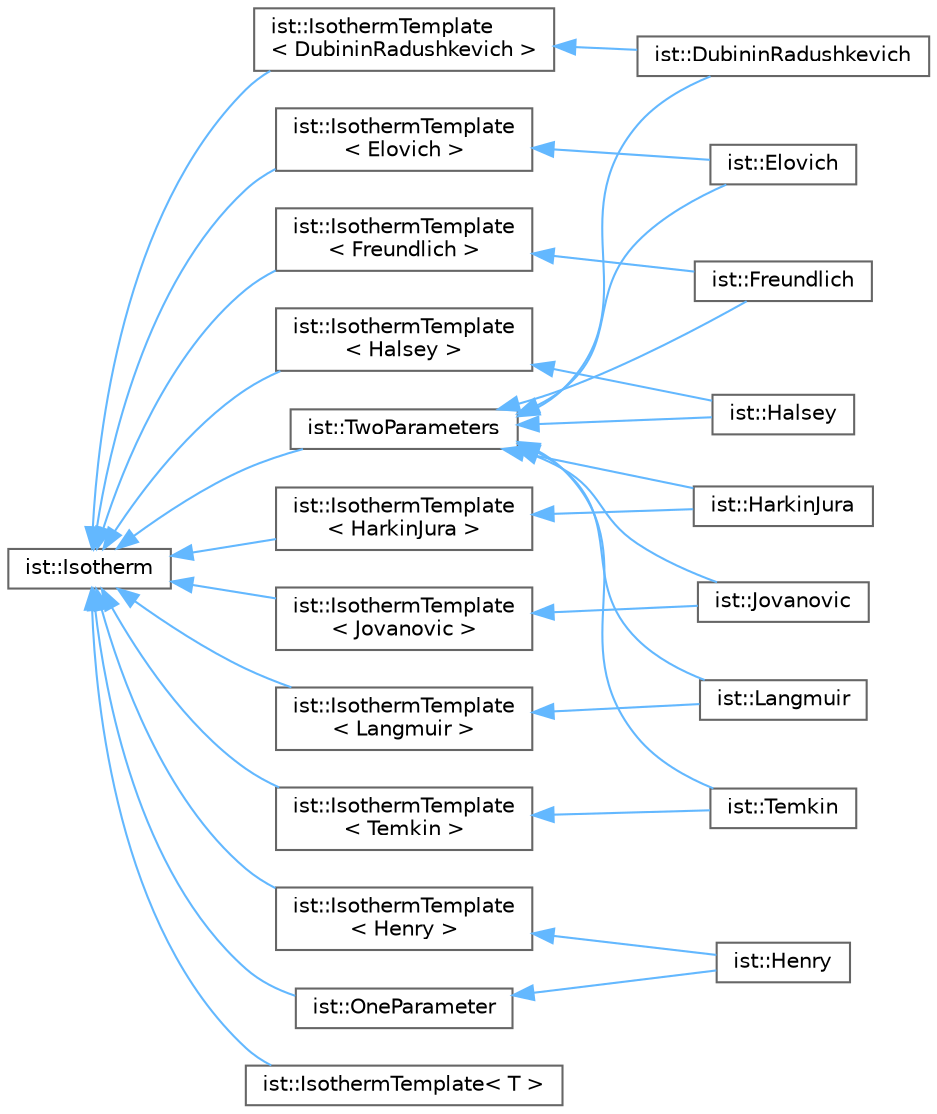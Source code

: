 digraph "Gráfico de Hierarquia de Classes"
{
 // LATEX_PDF_SIZE
  bgcolor="transparent";
  edge [fontname=Helvetica,fontsize=10,labelfontname=Helvetica,labelfontsize=10];
  node [fontname=Helvetica,fontsize=10,shape=box,height=0.2,width=0.4];
  rankdir="LR";
  Node0 [id="Node000000",label="ist::Isotherm",height=0.2,width=0.4,color="grey40", fillcolor="white", style="filled",URL="$classist_1_1_isotherm.html",tooltip=" "];
  Node0 -> Node1 [id="edge1_Node000000_Node000001",dir="back",color="steelblue1",style="solid",tooltip=" "];
  Node1 [id="Node000001",label="ist::IsothermTemplate\l\< DubininRadushkevich \>",height=0.2,width=0.4,color="grey40", fillcolor="white", style="filled",URL="$classist_1_1_isotherm_template.html",tooltip=" "];
  Node1 -> Node2 [id="edge2_Node000001_Node000002",dir="back",color="steelblue1",style="solid",tooltip=" "];
  Node2 [id="Node000002",label="ist::DubininRadushkevich",height=0.2,width=0.4,color="grey40", fillcolor="white", style="filled",URL="$classist_1_1_dubinin_radushkevich.html",tooltip="Classe com as equações da isoterma de Dubinin-Radushkevich."];
  Node0 -> Node5 [id="edge3_Node000000_Node000005",dir="back",color="steelblue1",style="solid",tooltip=" "];
  Node5 [id="Node000005",label="ist::IsothermTemplate\l\< Elovich \>",height=0.2,width=0.4,color="grey40", fillcolor="white", style="filled",URL="$classist_1_1_isotherm_template.html",tooltip=" "];
  Node5 -> Node4 [id="edge4_Node000005_Node000004",dir="back",color="steelblue1",style="solid",tooltip=" "];
  Node4 [id="Node000004",label="ist::Elovich",height=0.2,width=0.4,color="grey40", fillcolor="white", style="filled",URL="$classist_1_1_elovich.html",tooltip="Defines a class for stuff."];
  Node0 -> Node7 [id="edge5_Node000000_Node000007",dir="back",color="steelblue1",style="solid",tooltip=" "];
  Node7 [id="Node000007",label="ist::IsothermTemplate\l\< Freundlich \>",height=0.2,width=0.4,color="grey40", fillcolor="white", style="filled",URL="$classist_1_1_isotherm_template.html",tooltip=" "];
  Node7 -> Node6 [id="edge6_Node000007_Node000006",dir="back",color="steelblue1",style="solid",tooltip=" "];
  Node6 [id="Node000006",label="ist::Freundlich",height=0.2,width=0.4,color="grey40", fillcolor="white", style="filled",URL="$classist_1_1_freundlich.html",tooltip=" "];
  Node0 -> Node9 [id="edge7_Node000000_Node000009",dir="back",color="steelblue1",style="solid",tooltip=" "];
  Node9 [id="Node000009",label="ist::IsothermTemplate\l\< Halsey \>",height=0.2,width=0.4,color="grey40", fillcolor="white", style="filled",URL="$classist_1_1_isotherm_template.html",tooltip=" "];
  Node9 -> Node8 [id="edge8_Node000009_Node000008",dir="back",color="steelblue1",style="solid",tooltip=" "];
  Node8 [id="Node000008",label="ist::Halsey",height=0.2,width=0.4,color="grey40", fillcolor="white", style="filled",URL="$classist_1_1_halsey.html",tooltip=" "];
  Node0 -> Node11 [id="edge9_Node000000_Node000011",dir="back",color="steelblue1",style="solid",tooltip=" "];
  Node11 [id="Node000011",label="ist::IsothermTemplate\l\< HarkinJura \>",height=0.2,width=0.4,color="grey40", fillcolor="white", style="filled",URL="$classist_1_1_isotherm_template.html",tooltip=" "];
  Node11 -> Node10 [id="edge10_Node000011_Node000010",dir="back",color="steelblue1",style="solid",tooltip=" "];
  Node10 [id="Node000010",label="ist::HarkinJura",height=0.2,width=0.4,color="grey40", fillcolor="white", style="filled",URL="$classist_1_1_harkin_jura.html",tooltip=" "];
  Node0 -> Node18 [id="edge11_Node000000_Node000018",dir="back",color="steelblue1",style="solid",tooltip=" "];
  Node18 [id="Node000018",label="ist::IsothermTemplate\l\< Henry \>",height=0.2,width=0.4,color="grey40", fillcolor="white", style="filled",URL="$classist_1_1_isotherm_template.html",tooltip=" "];
  Node18 -> Node19 [id="edge12_Node000018_Node000019",dir="back",color="steelblue1",style="solid",tooltip=" "];
  Node19 [id="Node000019",label="ist::Henry",height=0.2,width=0.4,color="grey40", fillcolor="white", style="filled",URL="$classist_1_1_henry.html",tooltip=" "];
  Node0 -> Node13 [id="edge13_Node000000_Node000013",dir="back",color="steelblue1",style="solid",tooltip=" "];
  Node13 [id="Node000013",label="ist::IsothermTemplate\l\< Jovanovic \>",height=0.2,width=0.4,color="grey40", fillcolor="white", style="filled",URL="$classist_1_1_isotherm_template.html",tooltip=" "];
  Node13 -> Node12 [id="edge14_Node000013_Node000012",dir="back",color="steelblue1",style="solid",tooltip=" "];
  Node12 [id="Node000012",label="ist::Jovanovic",height=0.2,width=0.4,color="grey40", fillcolor="white", style="filled",URL="$classist_1_1_jovanovic.html",tooltip=" "];
  Node0 -> Node15 [id="edge15_Node000000_Node000015",dir="back",color="steelblue1",style="solid",tooltip=" "];
  Node15 [id="Node000015",label="ist::IsothermTemplate\l\< Langmuir \>",height=0.2,width=0.4,color="grey40", fillcolor="white", style="filled",URL="$classist_1_1_isotherm_template.html",tooltip=" "];
  Node15 -> Node14 [id="edge16_Node000015_Node000014",dir="back",color="steelblue1",style="solid",tooltip=" "];
  Node14 [id="Node000014",label="ist::Langmuir",height=0.2,width=0.4,color="grey40", fillcolor="white", style="filled",URL="$classist_1_1_langmuir.html",tooltip=" "];
  Node0 -> Node17 [id="edge17_Node000000_Node000017",dir="back",color="steelblue1",style="solid",tooltip=" "];
  Node17 [id="Node000017",label="ist::IsothermTemplate\l\< Temkin \>",height=0.2,width=0.4,color="grey40", fillcolor="white", style="filled",URL="$classist_1_1_isotherm_template.html",tooltip=" "];
  Node17 -> Node16 [id="edge18_Node000017_Node000016",dir="back",color="steelblue1",style="solid",tooltip=" "];
  Node16 [id="Node000016",label="ist::Temkin",height=0.2,width=0.4,color="grey40", fillcolor="white", style="filled",URL="$classist_1_1_temkin.html",tooltip=" "];
  Node0 -> Node21 [id="edge19_Node000000_Node000021",dir="back",color="steelblue1",style="solid",tooltip=" "];
  Node21 [id="Node000021",label="ist::IsothermTemplate\< T \>",height=0.2,width=0.4,color="grey40", fillcolor="white", style="filled",URL="$classist_1_1_isotherm_template.html",tooltip="Classe que gerencia o nome e detalhes sobre cada constante dos modelos das isotermas."];
  Node0 -> Node20 [id="edge20_Node000000_Node000020",dir="back",color="steelblue1",style="solid",tooltip=" "];
  Node20 [id="Node000020",label="ist::OneParameter",height=0.2,width=0.4,color="grey40", fillcolor="white", style="filled",URL="$classist_1_1_one_parameter.html",tooltip=" "];
  Node20 -> Node19 [id="edge21_Node000020_Node000019",dir="back",color="steelblue1",style="solid",tooltip=" "];
  Node0 -> Node3 [id="edge22_Node000000_Node000003",dir="back",color="steelblue1",style="solid",tooltip=" "];
  Node3 [id="Node000003",label="ist::TwoParameters",height=0.2,width=0.4,color="grey40", fillcolor="white", style="filled",URL="$classist_1_1_two_parameters.html",tooltip=" "];
  Node3 -> Node2 [id="edge23_Node000003_Node000002",dir="back",color="steelblue1",style="solid",tooltip=" "];
  Node3 -> Node4 [id="edge24_Node000003_Node000004",dir="back",color="steelblue1",style="solid",tooltip=" "];
  Node3 -> Node6 [id="edge25_Node000003_Node000006",dir="back",color="steelblue1",style="solid",tooltip=" "];
  Node3 -> Node8 [id="edge26_Node000003_Node000008",dir="back",color="steelblue1",style="solid",tooltip=" "];
  Node3 -> Node10 [id="edge27_Node000003_Node000010",dir="back",color="steelblue1",style="solid",tooltip=" "];
  Node3 -> Node12 [id="edge28_Node000003_Node000012",dir="back",color="steelblue1",style="solid",tooltip=" "];
  Node3 -> Node14 [id="edge29_Node000003_Node000014",dir="back",color="steelblue1",style="solid",tooltip=" "];
  Node3 -> Node16 [id="edge30_Node000003_Node000016",dir="back",color="steelblue1",style="solid",tooltip=" "];
}

